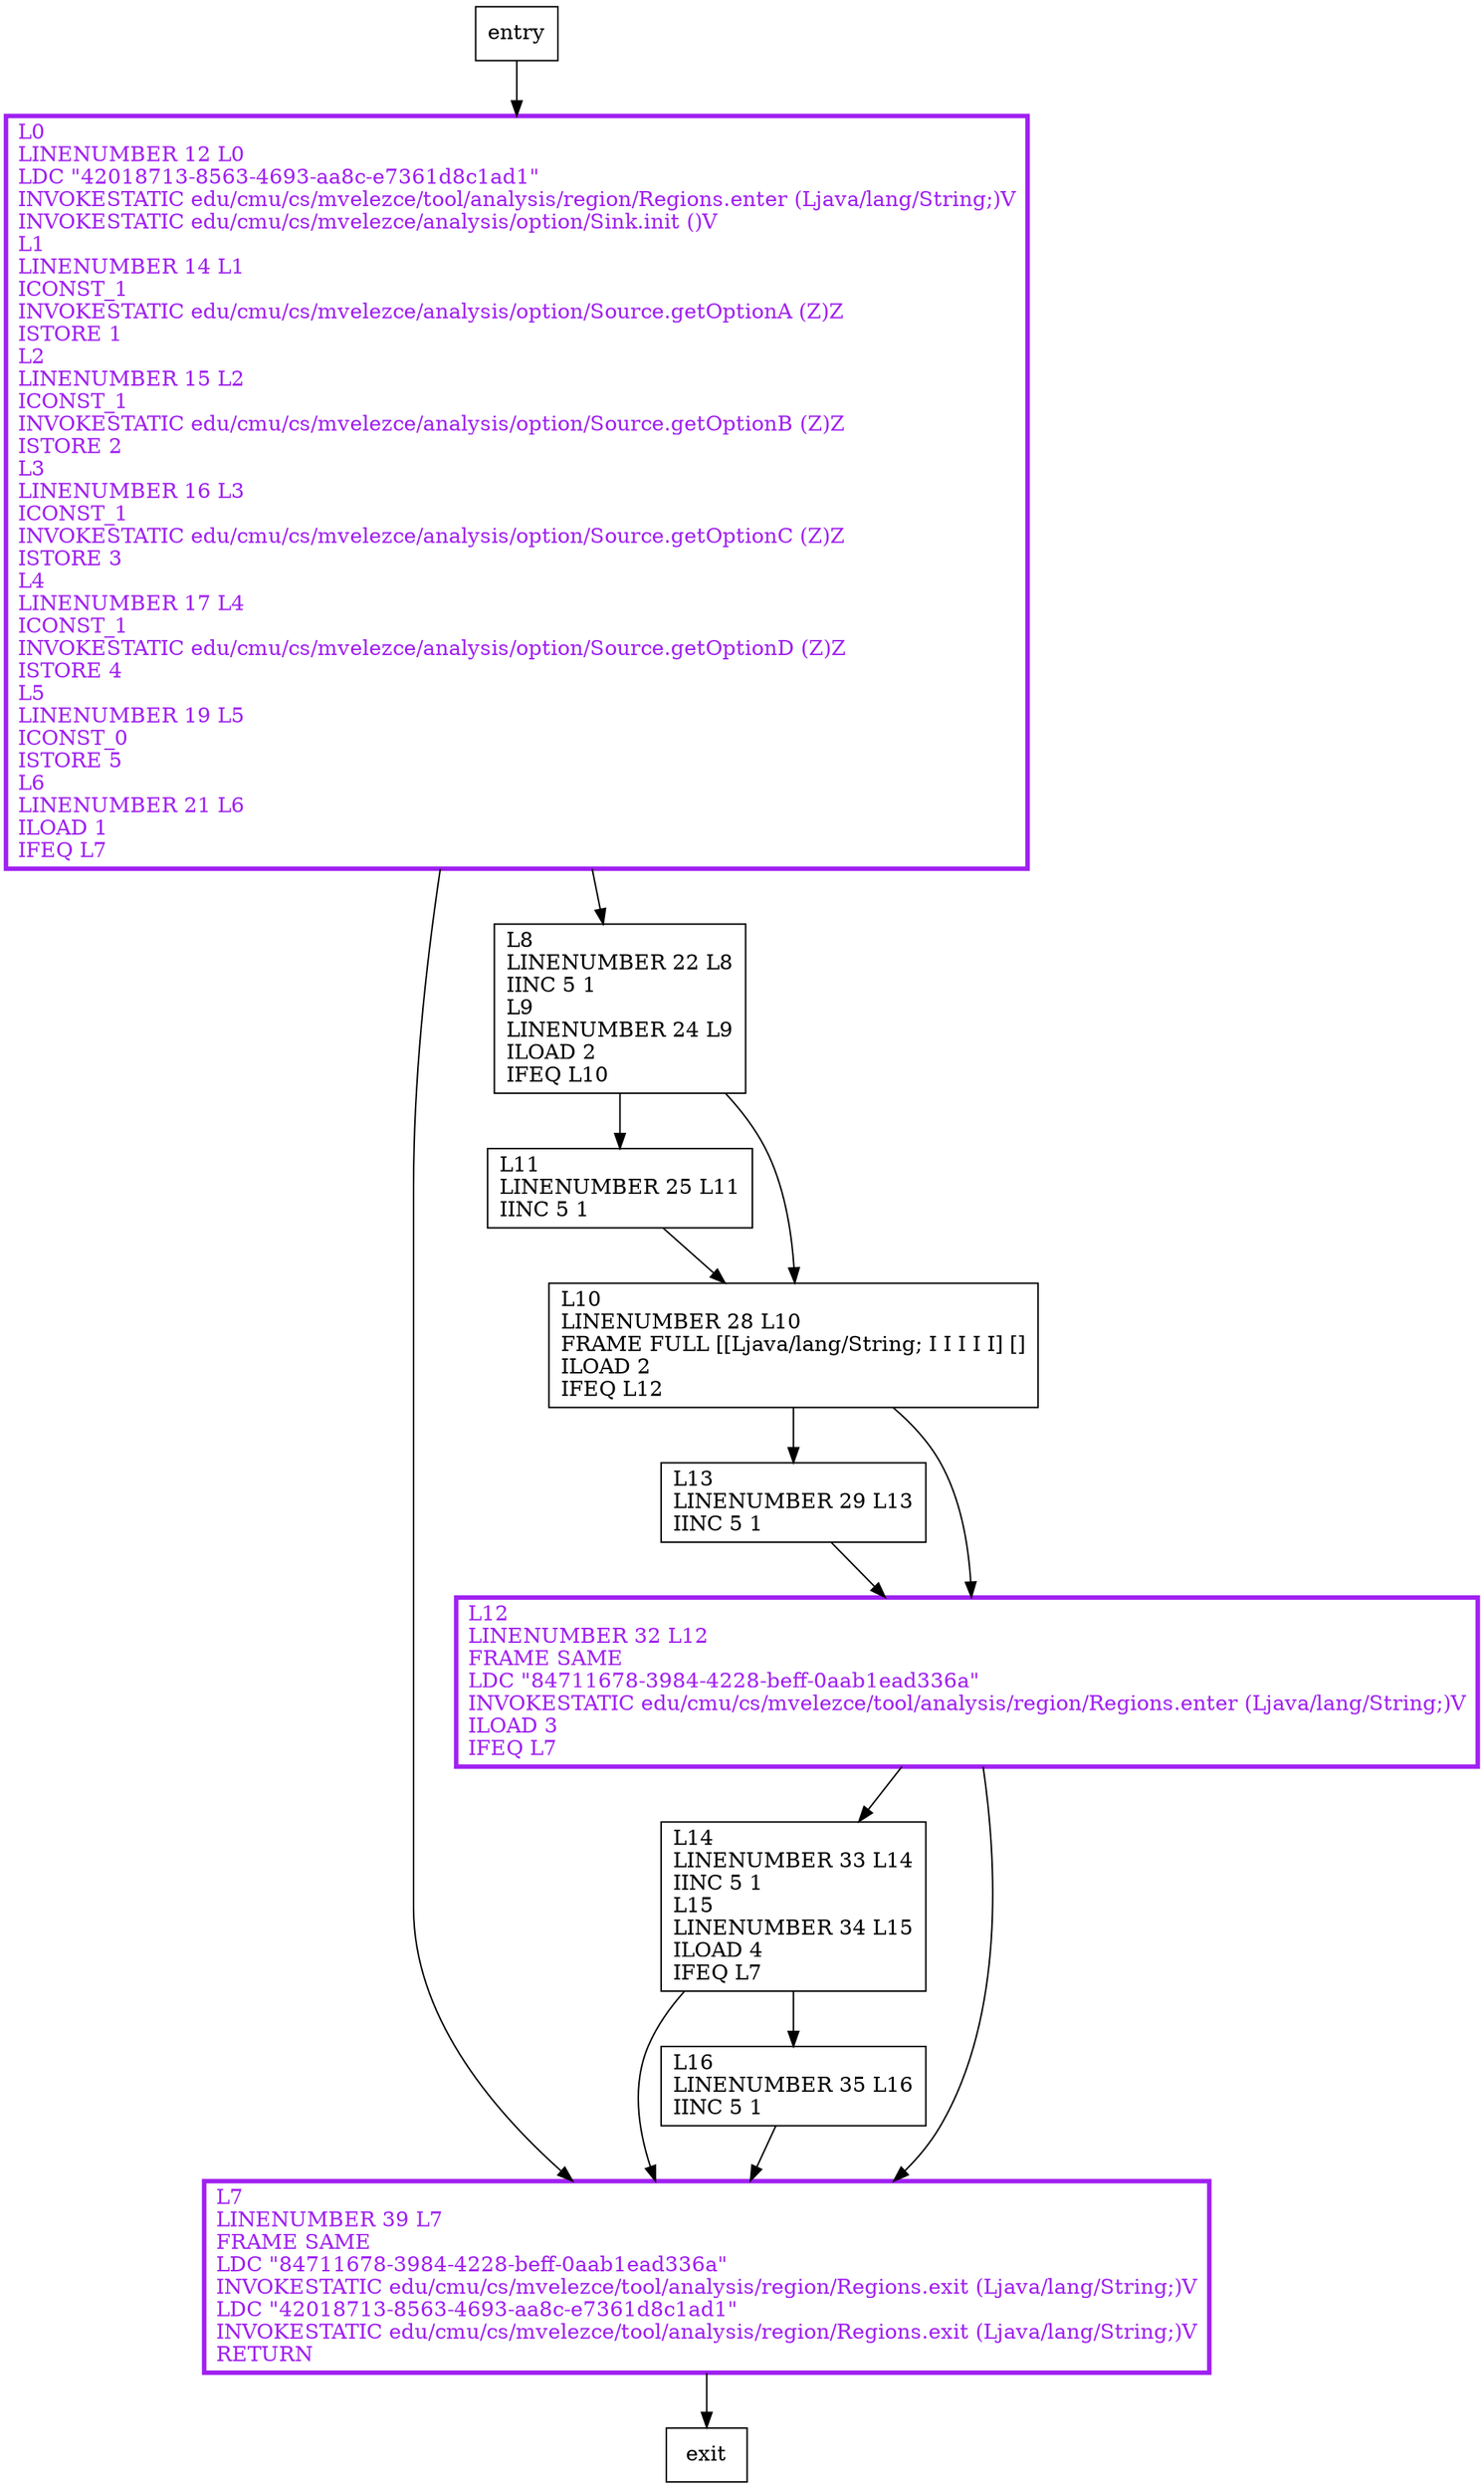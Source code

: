 digraph main {
node [shape=record];
1258643950 [label="L11\lLINENUMBER 25 L11\lIINC 5 1\l"];
301189549 [label="L10\lLINENUMBER 28 L10\lFRAME FULL [[Ljava/lang/String; I I I I I] []\lILOAD 2\lIFEQ L12\l"];
255186642 [label="L13\lLINENUMBER 29 L13\lIINC 5 1\l"];
8706104 [label="L14\lLINENUMBER 33 L14\lIINC 5 1\lL15\lLINENUMBER 34 L15\lILOAD 4\lIFEQ L7\l"];
1832609387 [label="L12\lLINENUMBER 32 L12\lFRAME SAME\lLDC \"84711678-3984-4228-beff-0aab1ead336a\"\lINVOKESTATIC edu/cmu/cs/mvelezce/tool/analysis/region/Regions.enter (Ljava/lang/String;)V\lILOAD 3\lIFEQ L7\l"];
1517260531 [label="L7\lLINENUMBER 39 L7\lFRAME SAME\lLDC \"84711678-3984-4228-beff-0aab1ead336a\"\lINVOKESTATIC edu/cmu/cs/mvelezce/tool/analysis/region/Regions.exit (Ljava/lang/String;)V\lLDC \"42018713-8563-4693-aa8c-e7361d8c1ad1\"\lINVOKESTATIC edu/cmu/cs/mvelezce/tool/analysis/region/Regions.exit (Ljava/lang/String;)V\lRETURN\l"];
1403398479 [label="L8\lLINENUMBER 22 L8\lIINC 5 1\lL9\lLINENUMBER 24 L9\lILOAD 2\lIFEQ L10\l"];
73125611 [label="L0\lLINENUMBER 12 L0\lLDC \"42018713-8563-4693-aa8c-e7361d8c1ad1\"\lINVOKESTATIC edu/cmu/cs/mvelezce/tool/analysis/region/Regions.enter (Ljava/lang/String;)V\lINVOKESTATIC edu/cmu/cs/mvelezce/analysis/option/Sink.init ()V\lL1\lLINENUMBER 14 L1\lICONST_1\lINVOKESTATIC edu/cmu/cs/mvelezce/analysis/option/Source.getOptionA (Z)Z\lISTORE 1\lL2\lLINENUMBER 15 L2\lICONST_1\lINVOKESTATIC edu/cmu/cs/mvelezce/analysis/option/Source.getOptionB (Z)Z\lISTORE 2\lL3\lLINENUMBER 16 L3\lICONST_1\lINVOKESTATIC edu/cmu/cs/mvelezce/analysis/option/Source.getOptionC (Z)Z\lISTORE 3\lL4\lLINENUMBER 17 L4\lICONST_1\lINVOKESTATIC edu/cmu/cs/mvelezce/analysis/option/Source.getOptionD (Z)Z\lISTORE 4\lL5\lLINENUMBER 19 L5\lICONST_0\lISTORE 5\lL6\lLINENUMBER 21 L6\lILOAD 1\lIFEQ L7\l"];
1626264535 [label="L16\lLINENUMBER 35 L16\lIINC 5 1\l"];
entry;
exit;
entry -> 73125611;
1258643950 -> 301189549;
301189549 -> 255186642;
301189549 -> 1832609387;
255186642 -> 1832609387;
8706104 -> 1517260531;
8706104 -> 1626264535;
1832609387 -> 8706104;
1832609387 -> 1517260531;
1517260531 -> exit;
1403398479 -> 1258643950;
1403398479 -> 301189549;
73125611 -> 1517260531;
73125611 -> 1403398479;
1626264535 -> 1517260531;
1832609387[fontcolor="purple", penwidth=3, color="purple"];
1517260531[fontcolor="purple", penwidth=3, color="purple"];
73125611[fontcolor="purple", penwidth=3, color="purple"];
}
